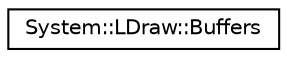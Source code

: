 digraph G
{
  edge [fontname="Helvetica",fontsize="10",labelfontname="Helvetica",labelfontsize="10"];
  node [fontname="Helvetica",fontsize="10",shape=record];
  rankdir="LR";
  Node1 [label="System::LDraw::Buffers",height=0.2,width=0.4,color="black", fillcolor="white", style="filled",URL="$class_system_1_1_l_draw_1_1_buffers.html"];
}
